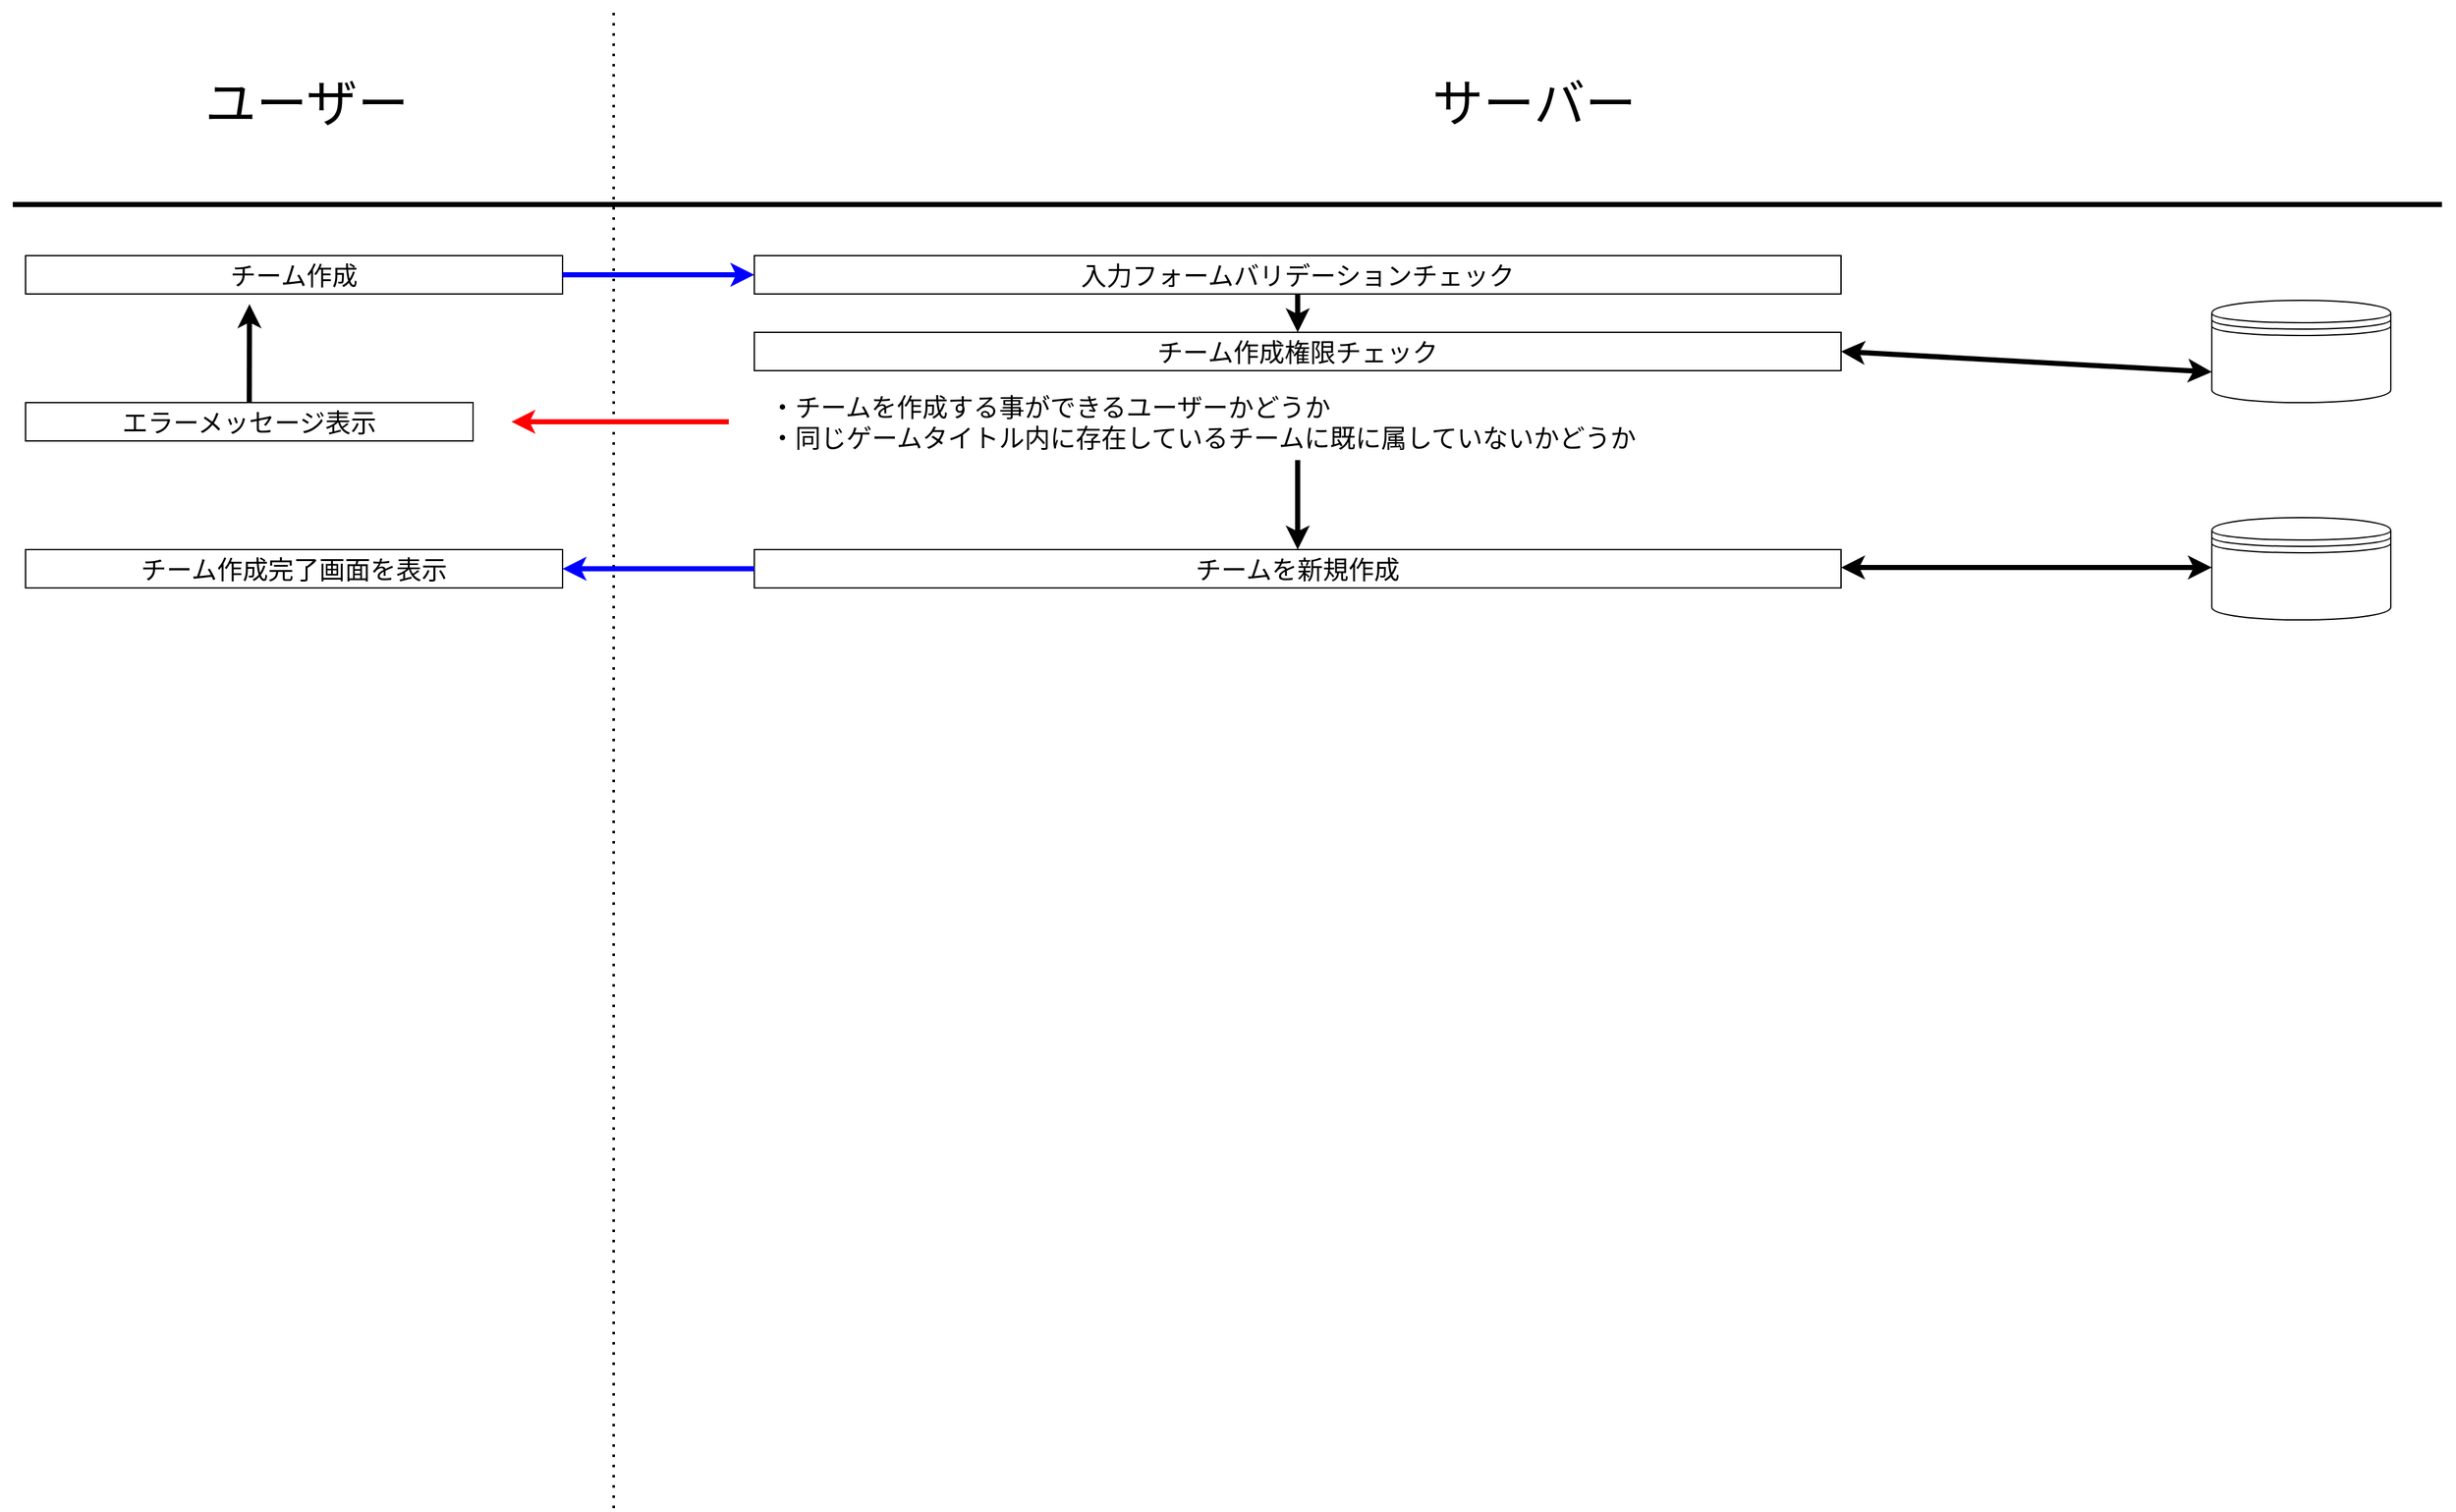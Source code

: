 <mxfile version="20.2.3" type="device"><diagram id="Uvmkd_ClTr-eeSAZTvrN" name="ページ1"><mxGraphModel dx="2440" dy="1380" grid="1" gridSize="10" guides="1" tooltips="1" connect="1" arrows="1" fold="1" page="1" pageScale="1" pageWidth="1920" pageHeight="1200" background="none" math="0" shadow="0"><root><mxCell id="0"/><mxCell id="1" parent="0"/><mxCell id="Z6nvHLBU3Rhz23VMPQgA-1" value="" style="endArrow=none;html=1;rounded=0;strokeWidth=4;" edge="1" parent="1"><mxGeometry width="50" height="50" relative="1" as="geometry"><mxPoint x="10" y="160" as="sourcePoint"/><mxPoint x="1910" y="160" as="targetPoint"/></mxGeometry></mxCell><mxCell id="Z6nvHLBU3Rhz23VMPQgA-2" value="" style="endArrow=none;dashed=1;html=1;dashPattern=1 3;strokeWidth=2;rounded=0;" edge="1" parent="1"><mxGeometry width="50" height="50" relative="1" as="geometry"><mxPoint x="480" y="1180" as="sourcePoint"/><mxPoint x="480" y="10" as="targetPoint"/></mxGeometry></mxCell><mxCell id="Z6nvHLBU3Rhz23VMPQgA-3" value="ユーザー" style="text;html=1;strokeColor=none;fillColor=none;align=center;verticalAlign=middle;whiteSpace=wrap;rounded=0;fontSize=40;" vertex="1" parent="1"><mxGeometry width="480" height="160" as="geometry"/></mxCell><mxCell id="Z6nvHLBU3Rhz23VMPQgA-4" value="サーバー" style="text;html=1;strokeColor=none;fillColor=none;align=center;verticalAlign=middle;whiteSpace=wrap;rounded=0;fontSize=40;" vertex="1" parent="1"><mxGeometry x="480" width="1440" height="160" as="geometry"/></mxCell><mxCell id="MMXoCJPkGG_HYhWaYe9Z-1" value="チーム作成" style="rounded=0;whiteSpace=wrap;html=1;fontSize=20;" vertex="1" parent="1"><mxGeometry x="20" y="200" width="420" height="30" as="geometry"/></mxCell><mxCell id="MMXoCJPkGG_HYhWaYe9Z-2" value="" style="endArrow=classic;html=1;rounded=0;fontSize=30;strokeWidth=4;exitX=1;exitY=0.5;exitDx=0;exitDy=0;entryX=0;entryY=0.5;entryDx=0;entryDy=0;fontColor=#80FF00;strokeColor=#0000FF;" edge="1" parent="1" source="MMXoCJPkGG_HYhWaYe9Z-1" target="MMXoCJPkGG_HYhWaYe9Z-3"><mxGeometry width="50" height="50" relative="1" as="geometry"><mxPoint x="870" y="680" as="sourcePoint"/><mxPoint x="920" y="630" as="targetPoint"/></mxGeometry></mxCell><mxCell id="MMXoCJPkGG_HYhWaYe9Z-3" value="入力フォームバリデーションチェック" style="rounded=0;whiteSpace=wrap;html=1;fontSize=20;" vertex="1" parent="1"><mxGeometry x="590" y="200" width="850" height="30" as="geometry"/></mxCell><mxCell id="MMXoCJPkGG_HYhWaYe9Z-4" value="チーム作成権限チェック" style="rounded=0;whiteSpace=wrap;html=1;fontSize=20;" vertex="1" parent="1"><mxGeometry x="590" y="260" width="850" height="30" as="geometry"/></mxCell><mxCell id="MMXoCJPkGG_HYhWaYe9Z-5" value="" style="endArrow=classic;html=1;rounded=0;fontSize=20;fontColor=#80FF00;strokeColor=#000000;strokeWidth=4;exitX=0.5;exitY=1;exitDx=0;exitDy=0;entryX=0.5;entryY=0;entryDx=0;entryDy=0;" edge="1" parent="1" source="MMXoCJPkGG_HYhWaYe9Z-3" target="MMXoCJPkGG_HYhWaYe9Z-4"><mxGeometry width="50" height="50" relative="1" as="geometry"><mxPoint x="840" y="500" as="sourcePoint"/><mxPoint x="890" y="450" as="targetPoint"/></mxGeometry></mxCell><mxCell id="MMXoCJPkGG_HYhWaYe9Z-6" value="" style="shape=datastore;whiteSpace=wrap;html=1;fontSize=20;fontColor=#80FF00;" vertex="1" parent="1"><mxGeometry x="1730" y="235" width="140" height="80" as="geometry"/></mxCell><mxCell id="MMXoCJPkGG_HYhWaYe9Z-7" value="" style="endArrow=classic;startArrow=classic;html=1;rounded=0;fontSize=20;fontColor=#80FF00;strokeColor=#000000;strokeWidth=4;exitX=1;exitY=0.5;exitDx=0;exitDy=0;entryX=0;entryY=0.7;entryDx=0;entryDy=0;" edge="1" parent="1" source="MMXoCJPkGG_HYhWaYe9Z-4" target="MMXoCJPkGG_HYhWaYe9Z-6"><mxGeometry width="50" height="50" relative="1" as="geometry"><mxPoint x="1190" y="420" as="sourcePoint"/><mxPoint x="1690" y="275" as="targetPoint"/></mxGeometry></mxCell><mxCell id="MMXoCJPkGG_HYhWaYe9Z-8" value="・チームを作成する事ができるユーザーかどうか&lt;br&gt;・同じゲームタイトル内に存在しているチームに既に属していないかどうか" style="text;html=1;strokeColor=none;fillColor=none;align=left;verticalAlign=middle;whiteSpace=wrap;rounded=0;fontSize=20;fontColor=#000000;labelPosition=center;verticalLabelPosition=middle;" vertex="1" parent="1"><mxGeometry x="600" y="315" width="830" height="30" as="geometry"/></mxCell><mxCell id="MMXoCJPkGG_HYhWaYe9Z-9" value="" style="endArrow=classic;html=1;rounded=0;fontSize=20;fontColor=#000000;strokeColor=#FF0000;strokeWidth=4;" edge="1" parent="1"><mxGeometry width="50" height="50" relative="1" as="geometry"><mxPoint x="570" y="330" as="sourcePoint"/><mxPoint x="400" y="330" as="targetPoint"/></mxGeometry></mxCell><mxCell id="MMXoCJPkGG_HYhWaYe9Z-11" value="エラーメッセージ表示" style="rounded=0;whiteSpace=wrap;html=1;fontSize=20;" vertex="1" parent="1"><mxGeometry x="20" y="315" width="350" height="30" as="geometry"/></mxCell><mxCell id="MMXoCJPkGG_HYhWaYe9Z-12" value="" style="endArrow=classic;html=1;rounded=0;fontSize=20;fontColor=#000000;strokeColor=#000000;strokeWidth=4;exitX=0.5;exitY=0;exitDx=0;exitDy=0;entryX=0.417;entryY=1.267;entryDx=0;entryDy=0;entryPerimeter=0;" edge="1" parent="1" source="MMXoCJPkGG_HYhWaYe9Z-11" target="MMXoCJPkGG_HYhWaYe9Z-1"><mxGeometry width="50" height="50" relative="1" as="geometry"><mxPoint x="790" y="570" as="sourcePoint"/><mxPoint x="840" y="520" as="targetPoint"/></mxGeometry></mxCell><mxCell id="MMXoCJPkGG_HYhWaYe9Z-13" value="チームを新規作成" style="rounded=0;whiteSpace=wrap;html=1;fontSize=20;" vertex="1" parent="1"><mxGeometry x="590" y="430" width="850" height="30" as="geometry"/></mxCell><mxCell id="MMXoCJPkGG_HYhWaYe9Z-14" value="" style="endArrow=classic;html=1;rounded=0;fontSize=20;fontColor=#000000;strokeColor=#000000;strokeWidth=4;entryX=0.5;entryY=0;entryDx=0;entryDy=0;" edge="1" parent="1" target="MMXoCJPkGG_HYhWaYe9Z-13"><mxGeometry width="50" height="50" relative="1" as="geometry"><mxPoint x="1015" y="360" as="sourcePoint"/><mxPoint x="800" y="520" as="targetPoint"/></mxGeometry></mxCell><mxCell id="MMXoCJPkGG_HYhWaYe9Z-15" value="" style="shape=datastore;whiteSpace=wrap;html=1;fontSize=20;fontColor=#80FF00;" vertex="1" parent="1"><mxGeometry x="1730" y="405" width="140" height="80" as="geometry"/></mxCell><mxCell id="MMXoCJPkGG_HYhWaYe9Z-16" value="" style="endArrow=classic;startArrow=classic;html=1;rounded=0;fontSize=20;fontColor=#80FF00;strokeColor=#000000;strokeWidth=4;exitX=1;exitY=0.5;exitDx=0;exitDy=0;entryX=0;entryY=0.7;entryDx=0;entryDy=0;" edge="1" parent="1"><mxGeometry width="50" height="50" relative="1" as="geometry"><mxPoint x="1440" y="444" as="sourcePoint"/><mxPoint x="1730" y="444" as="targetPoint"/></mxGeometry></mxCell><mxCell id="MMXoCJPkGG_HYhWaYe9Z-17" value="チーム作成完了画面を表示" style="rounded=0;whiteSpace=wrap;html=1;fontSize=20;" vertex="1" parent="1"><mxGeometry x="20" y="430" width="420" height="30" as="geometry"/></mxCell><mxCell id="MMXoCJPkGG_HYhWaYe9Z-18" value="" style="endArrow=classic;html=1;rounded=0;fontSize=20;fontColor=#000000;strokeColor=#0000FF;strokeWidth=4;entryX=1;entryY=0.5;entryDx=0;entryDy=0;exitX=0;exitY=0.5;exitDx=0;exitDy=0;" edge="1" parent="1" source="MMXoCJPkGG_HYhWaYe9Z-13" target="MMXoCJPkGG_HYhWaYe9Z-17"><mxGeometry width="50" height="50" relative="1" as="geometry"><mxPoint x="700" y="560" as="sourcePoint"/><mxPoint x="750" y="510" as="targetPoint"/></mxGeometry></mxCell></root></mxGraphModel></diagram></mxfile>